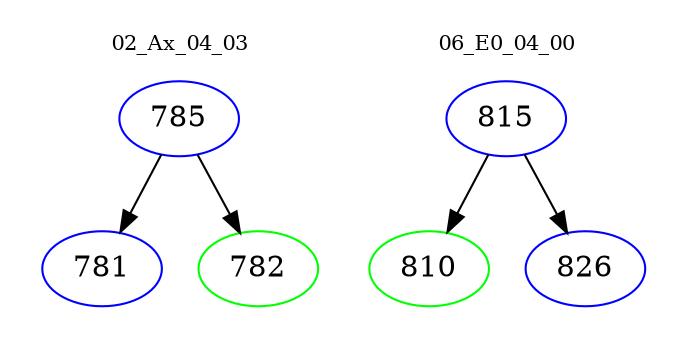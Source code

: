 digraph{
subgraph cluster_0 {
color = white
label = "02_Ax_04_03";
fontsize=10;
T0_785 [label="785", color="blue"]
T0_785 -> T0_781 [color="black"]
T0_781 [label="781", color="blue"]
T0_785 -> T0_782 [color="black"]
T0_782 [label="782", color="green"]
}
subgraph cluster_1 {
color = white
label = "06_E0_04_00";
fontsize=10;
T1_815 [label="815", color="blue"]
T1_815 -> T1_810 [color="black"]
T1_810 [label="810", color="green"]
T1_815 -> T1_826 [color="black"]
T1_826 [label="826", color="blue"]
}
}
